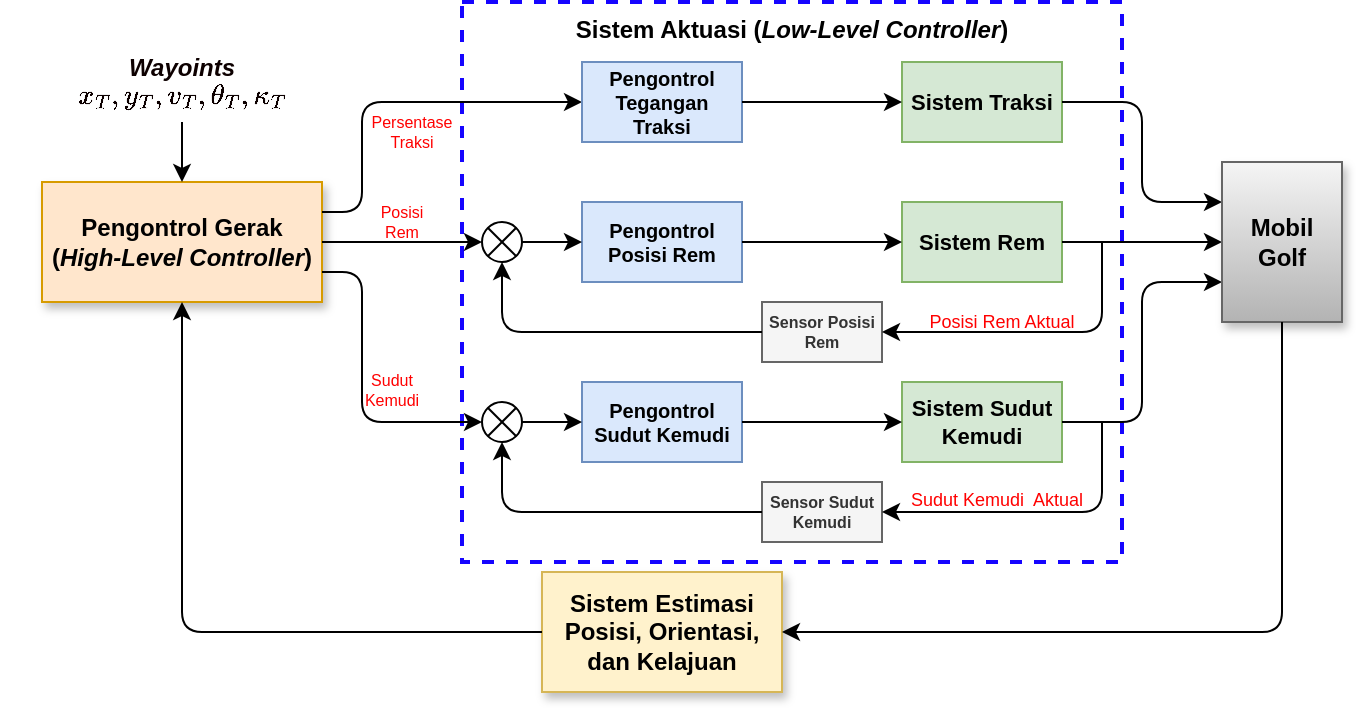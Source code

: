 <mxfile version="13.4.5" type="device"><diagram id="0xn1PUZpuiejdOax_aW0" name="Page-1"><mxGraphModel dx="406" dy="254" grid="1" gridSize="10" guides="1" tooltips="1" connect="1" arrows="1" fold="1" page="1" pageScale="1" pageWidth="850" pageHeight="1100" math="1" shadow="0"><root><mxCell id="0"/><mxCell id="1" parent="0"/><mxCell id="2QauB36OmZzk1TNvH1rn-59" value="Sistem Aktuasi (&lt;i&gt;Low-Level Controller&lt;/i&gt;)" style="rounded=0;whiteSpace=wrap;html=1;fontSize=12;fillColor=none;dashed=1;verticalAlign=top;align=center;fontStyle=1;strokeWidth=2;strokeColor=#1605FF;" parent="1" vertex="1"><mxGeometry x="260" y="20" width="330" height="280" as="geometry"/></mxCell><mxCell id="2QauB36OmZzk1TNvH1rn-1" value="Pengontrol Gerak&lt;br style=&quot;font-size: 12px&quot;&gt;(&lt;i&gt;High-Level Controller&lt;/i&gt;)" style="rounded=0;whiteSpace=wrap;html=1;fontSize=12;fontStyle=1;fillColor=#ffe6cc;strokeColor=#d79b00;shadow=1;" parent="1" vertex="1"><mxGeometry x="50" y="110" width="140" height="60" as="geometry"/></mxCell><mxCell id="2QauB36OmZzk1TNvH1rn-2" value="" style="endArrow=classic;html=1;entryX=0.5;entryY=0;entryDx=0;entryDy=0;exitX=0.5;exitY=1;exitDx=0;exitDy=0;" parent="1" source="2QauB36OmZzk1TNvH1rn-57" target="2QauB36OmZzk1TNvH1rn-1" edge="1"><mxGeometry width="50" height="50" relative="1" as="geometry"><mxPoint x="150" y="80" as="sourcePoint"/><mxPoint x="150" y="40" as="targetPoint"/></mxGeometry></mxCell><mxCell id="2QauB36OmZzk1TNvH1rn-3" value="" style="endArrow=classic;html=1;exitX=1;exitY=0.25;exitDx=0;exitDy=0;entryX=0;entryY=0.5;entryDx=0;entryDy=0;" parent="1" source="2QauB36OmZzk1TNvH1rn-1" target="2QauB36OmZzk1TNvH1rn-4" edge="1"><mxGeometry width="50" height="50" relative="1" as="geometry"><mxPoint x="300" y="140" as="sourcePoint"/><mxPoint x="350" y="40" as="targetPoint"/><Array as="points"><mxPoint x="210" y="125"/><mxPoint x="210" y="70"/></Array></mxGeometry></mxCell><mxCell id="2QauB36OmZzk1TNvH1rn-4" value="Pengontrol Tegangan Traksi" style="rounded=0;whiteSpace=wrap;html=1;fontSize=10;aspect=fixed;fontStyle=1;fillColor=#dae8fc;strokeColor=#6c8ebf;" parent="1" vertex="1"><mxGeometry x="320" y="50" width="80" height="40" as="geometry"/></mxCell><mxCell id="2QauB36OmZzk1TNvH1rn-5" value="Pengontrol Posisi Rem" style="rounded=0;whiteSpace=wrap;html=1;fontSize=10;aspect=fixed;fontStyle=1;fillColor=#dae8fc;strokeColor=#6c8ebf;" parent="1" vertex="1"><mxGeometry x="320" y="120" width="80" height="40" as="geometry"/></mxCell><mxCell id="2QauB36OmZzk1TNvH1rn-7" value="" style="shape=sumEllipse;perimeter=ellipsePerimeter;whiteSpace=wrap;html=1;backgroundOutline=1;fontSize=10;aspect=fixed;" parent="1" vertex="1"><mxGeometry x="270" y="130" width="20" height="20" as="geometry"/></mxCell><mxCell id="2QauB36OmZzk1TNvH1rn-10" value="" style="endArrow=classic;html=1;fontSize=10;exitX=1;exitY=0.5;exitDx=0;exitDy=0;entryX=0;entryY=0.5;entryDx=0;entryDy=0;" parent="1" source="2QauB36OmZzk1TNvH1rn-1" target="2QauB36OmZzk1TNvH1rn-7" edge="1"><mxGeometry width="50" height="50" relative="1" as="geometry"><mxPoint x="160" y="300" as="sourcePoint"/><mxPoint x="210" y="250" as="targetPoint"/></mxGeometry></mxCell><mxCell id="2QauB36OmZzk1TNvH1rn-11" value="" style="endArrow=classic;html=1;fontSize=10;exitX=1;exitY=0.5;exitDx=0;exitDy=0;entryX=0;entryY=0.5;entryDx=0;entryDy=0;" parent="1" source="2QauB36OmZzk1TNvH1rn-7" target="2QauB36OmZzk1TNvH1rn-5" edge="1"><mxGeometry width="50" height="50" relative="1" as="geometry"><mxPoint x="340" y="260" as="sourcePoint"/><mxPoint x="390" y="210" as="targetPoint"/></mxGeometry></mxCell><mxCell id="2QauB36OmZzk1TNvH1rn-14" value="Sistem Rem" style="rounded=0;whiteSpace=wrap;html=1;fontSize=11;aspect=fixed;fontStyle=1;fillColor=#d5e8d4;strokeColor=#82b366;" parent="1" vertex="1"><mxGeometry x="480" y="120" width="80" height="40" as="geometry"/></mxCell><mxCell id="2QauB36OmZzk1TNvH1rn-15" value="" style="endArrow=classic;html=1;fontSize=10;entryX=0;entryY=0.5;entryDx=0;entryDy=0;exitX=1;exitY=0.5;exitDx=0;exitDy=0;" parent="1" source="2QauB36OmZzk1TNvH1rn-5" target="2QauB36OmZzk1TNvH1rn-14" edge="1"><mxGeometry width="50" height="50" relative="1" as="geometry"><mxPoint x="420" y="300" as="sourcePoint"/><mxPoint x="470" y="250" as="targetPoint"/></mxGeometry></mxCell><mxCell id="2QauB36OmZzk1TNvH1rn-19" value="Sistem Traksi" style="rounded=0;whiteSpace=wrap;html=1;fontSize=11;aspect=fixed;fontStyle=1;fillColor=#d5e8d4;strokeColor=#82b366;" parent="1" vertex="1"><mxGeometry x="480" y="50" width="80" height="40" as="geometry"/></mxCell><mxCell id="2QauB36OmZzk1TNvH1rn-21" value="Pengontrol Sudut Kemudi" style="rounded=0;whiteSpace=wrap;html=1;fontSize=10;aspect=fixed;fontStyle=1;fillColor=#dae8fc;strokeColor=#6c8ebf;" parent="1" vertex="1"><mxGeometry x="320" y="210" width="80" height="40" as="geometry"/></mxCell><mxCell id="2QauB36OmZzk1TNvH1rn-22" value="Sistem Sudut Kemudi" style="rounded=0;whiteSpace=wrap;html=1;fontSize=11;aspect=fixed;fontStyle=1;fillColor=#d5e8d4;strokeColor=#82b366;" parent="1" vertex="1"><mxGeometry x="480" y="210" width="80" height="40" as="geometry"/></mxCell><mxCell id="2QauB36OmZzk1TNvH1rn-24" value="Sensor Posisi Rem" style="rounded=0;whiteSpace=wrap;html=1;fontSize=8;aspect=fixed;fontStyle=1;fillColor=#f5f5f5;strokeColor=#666666;fontColor=#333333;" parent="1" vertex="1"><mxGeometry x="410" y="170" width="60" height="30" as="geometry"/></mxCell><mxCell id="2QauB36OmZzk1TNvH1rn-25" value="" style="endArrow=classic;html=1;fontSize=12;exitX=1;exitY=0.5;exitDx=0;exitDy=0;entryX=0;entryY=0.5;entryDx=0;entryDy=0;" parent="1" source="2QauB36OmZzk1TNvH1rn-4" target="2QauB36OmZzk1TNvH1rn-19" edge="1"><mxGeometry width="50" height="50" relative="1" as="geometry"><mxPoint x="450" y="140" as="sourcePoint"/><mxPoint x="500" y="90" as="targetPoint"/></mxGeometry></mxCell><mxCell id="2QauB36OmZzk1TNvH1rn-26" value="" style="shape=sumEllipse;perimeter=ellipsePerimeter;whiteSpace=wrap;html=1;backgroundOutline=1;fontSize=10;aspect=fixed;" parent="1" vertex="1"><mxGeometry x="270" y="220" width="20" height="20" as="geometry"/></mxCell><mxCell id="2QauB36OmZzk1TNvH1rn-29" value="" style="endArrow=classic;html=1;fontSize=12;entryX=0.5;entryY=1;entryDx=0;entryDy=0;exitX=0;exitY=0.5;exitDx=0;exitDy=0;" parent="1" source="2QauB36OmZzk1TNvH1rn-24" target="2QauB36OmZzk1TNvH1rn-7" edge="1"><mxGeometry width="50" height="50" relative="1" as="geometry"><mxPoint x="300" y="240" as="sourcePoint"/><mxPoint x="350" y="190" as="targetPoint"/><Array as="points"><mxPoint x="280" y="185"/></Array></mxGeometry></mxCell><mxCell id="2QauB36OmZzk1TNvH1rn-30" value="" style="endArrow=classic;html=1;fontSize=12;exitX=1;exitY=0.5;exitDx=0;exitDy=0;" parent="1" source="2QauB36OmZzk1TNvH1rn-14" target="2QauB36OmZzk1TNvH1rn-44" edge="1"><mxGeometry width="50" height="50" relative="1" as="geometry"><mxPoint x="620" y="200" as="sourcePoint"/><mxPoint x="620" y="140" as="targetPoint"/></mxGeometry></mxCell><mxCell id="2QauB36OmZzk1TNvH1rn-31" value="" style="endArrow=classic;html=1;fontSize=12;entryX=1;entryY=0.5;entryDx=0;entryDy=0;" parent="1" target="2QauB36OmZzk1TNvH1rn-24" edge="1"><mxGeometry width="50" height="50" relative="1" as="geometry"><mxPoint x="580" y="140" as="sourcePoint"/><mxPoint x="690" y="190" as="targetPoint"/><Array as="points"><mxPoint x="580" y="185"/></Array></mxGeometry></mxCell><mxCell id="2QauB36OmZzk1TNvH1rn-35" value="Sensor Sudut Kemudi" style="rounded=0;whiteSpace=wrap;html=1;fontSize=8;aspect=fixed;fontStyle=1;fillColor=#f5f5f5;strokeColor=#666666;fontColor=#333333;" parent="1" vertex="1"><mxGeometry x="410" y="260" width="60" height="30" as="geometry"/></mxCell><mxCell id="2QauB36OmZzk1TNvH1rn-37" value="" style="endArrow=classic;html=1;fontSize=9;entryX=0.5;entryY=1;entryDx=0;entryDy=0;exitX=0;exitY=0.5;exitDx=0;exitDy=0;" parent="1" source="2QauB36OmZzk1TNvH1rn-35" target="2QauB36OmZzk1TNvH1rn-26" edge="1"><mxGeometry width="50" height="50" relative="1" as="geometry"><mxPoint x="310" y="320" as="sourcePoint"/><mxPoint x="360" y="270" as="targetPoint"/><Array as="points"><mxPoint x="280" y="275"/></Array></mxGeometry></mxCell><mxCell id="2QauB36OmZzk1TNvH1rn-38" value="" style="endArrow=classic;html=1;fontSize=9;entryX=0;entryY=0.5;entryDx=0;entryDy=0;exitX=1;exitY=0.5;exitDx=0;exitDy=0;" parent="1" source="2QauB36OmZzk1TNvH1rn-26" target="2QauB36OmZzk1TNvH1rn-21" edge="1"><mxGeometry width="50" height="50" relative="1" as="geometry"><mxPoint x="190" y="220" as="sourcePoint"/><mxPoint x="240" y="170" as="targetPoint"/></mxGeometry></mxCell><mxCell id="2QauB36OmZzk1TNvH1rn-39" value="" style="endArrow=classic;html=1;fontSize=9;entryX=0;entryY=0.5;entryDx=0;entryDy=0;exitX=1;exitY=0.5;exitDx=0;exitDy=0;" parent="1" source="2QauB36OmZzk1TNvH1rn-21" target="2QauB36OmZzk1TNvH1rn-22" edge="1"><mxGeometry width="50" height="50" relative="1" as="geometry"><mxPoint x="540" y="350" as="sourcePoint"/><mxPoint x="590" y="300" as="targetPoint"/></mxGeometry></mxCell><mxCell id="2QauB36OmZzk1TNvH1rn-40" value="" style="endArrow=classic;html=1;fontSize=9;entryX=1;entryY=0.5;entryDx=0;entryDy=0;" parent="1" target="2QauB36OmZzk1TNvH1rn-35" edge="1"><mxGeometry width="50" height="50" relative="1" as="geometry"><mxPoint x="580" y="230" as="sourcePoint"/><mxPoint x="630" y="250" as="targetPoint"/><Array as="points"><mxPoint x="580" y="275"/></Array></mxGeometry></mxCell><mxCell id="2QauB36OmZzk1TNvH1rn-41" value="" style="endArrow=classic;html=1;fontSize=9;exitX=1;exitY=0.5;exitDx=0;exitDy=0;entryX=0;entryY=0.75;entryDx=0;entryDy=0;" parent="1" source="2QauB36OmZzk1TNvH1rn-22" target="2QauB36OmZzk1TNvH1rn-44" edge="1"><mxGeometry width="50" height="50" relative="1" as="geometry"><mxPoint x="640" y="240" as="sourcePoint"/><mxPoint x="650" y="230" as="targetPoint"/><Array as="points"><mxPoint x="600" y="230"/><mxPoint x="600" y="160"/></Array></mxGeometry></mxCell><mxCell id="2QauB36OmZzk1TNvH1rn-42" value="" style="endArrow=classic;html=1;fontSize=9;entryX=0;entryY=0.5;entryDx=0;entryDy=0;exitX=1;exitY=0.75;exitDx=0;exitDy=0;" parent="1" source="2QauB36OmZzk1TNvH1rn-1" target="2QauB36OmZzk1TNvH1rn-26" edge="1"><mxGeometry width="50" height="50" relative="1" as="geometry"><mxPoint x="180" y="330" as="sourcePoint"/><mxPoint x="230" y="280" as="targetPoint"/><Array as="points"><mxPoint x="210" y="155"/><mxPoint x="210" y="230"/></Array></mxGeometry></mxCell><mxCell id="2QauB36OmZzk1TNvH1rn-43" value="" style="endArrow=classic;html=1;fontSize=9;exitX=1;exitY=0.5;exitDx=0;exitDy=0;entryX=0;entryY=0.25;entryDx=0;entryDy=0;" parent="1" source="2QauB36OmZzk1TNvH1rn-19" target="2QauB36OmZzk1TNvH1rn-44" edge="1"><mxGeometry width="50" height="50" relative="1" as="geometry"><mxPoint x="640" y="100" as="sourcePoint"/><mxPoint x="620" y="70" as="targetPoint"/><Array as="points"><mxPoint x="600" y="70"/><mxPoint x="600" y="120"/></Array></mxGeometry></mxCell><mxCell id="2QauB36OmZzk1TNvH1rn-44" value="Mobil Golf" style="rounded=0;whiteSpace=wrap;html=1;fontSize=12;aspect=fixed;fontStyle=1;shadow=1;gradientColor=#b3b3b3;fillColor=#f5f5f5;strokeColor=#666666;" parent="1" vertex="1"><mxGeometry x="640" y="100" width="60" height="80" as="geometry"/></mxCell><mxCell id="2QauB36OmZzk1TNvH1rn-45" value="Sudut Kemudi" style="text;html=1;strokeColor=none;fillColor=none;align=center;verticalAlign=middle;whiteSpace=wrap;rounded=0;fontSize=8;fontColor=#FF0000;" parent="1" vertex="1"><mxGeometry x="200" y="200" width="50" height="28" as="geometry"/></mxCell><mxCell id="2QauB36OmZzk1TNvH1rn-46" value="Persentase Traksi" style="text;html=1;strokeColor=none;fillColor=none;align=center;verticalAlign=middle;whiteSpace=wrap;rounded=0;fontSize=8;fontColor=#FF0000;" parent="1" vertex="1"><mxGeometry x="215" y="70" width="40" height="30" as="geometry"/></mxCell><mxCell id="2QauB36OmZzk1TNvH1rn-48" value="Posisi Rem" style="text;html=1;strokeColor=none;fillColor=none;align=center;verticalAlign=middle;whiteSpace=wrap;rounded=0;fontSize=8;fontColor=#FF0000;" parent="1" vertex="1"><mxGeometry x="210" y="115" width="40" height="30" as="geometry"/></mxCell><mxCell id="2QauB36OmZzk1TNvH1rn-49" value="Sistem Estimasi Posisi, Orientasi, dan Kelajuan" style="rounded=0;whiteSpace=wrap;html=1;fontSize=12;fontStyle=1;fillColor=#fff2cc;strokeColor=#d6b656;shadow=1;" parent="1" vertex="1"><mxGeometry x="300" y="305" width="120" height="60" as="geometry"/></mxCell><mxCell id="2QauB36OmZzk1TNvH1rn-50" value="" style="endArrow=classic;html=1;fontSize=8;fontColor=#FF0000;entryX=0.5;entryY=1;entryDx=0;entryDy=0;exitX=0;exitY=0.5;exitDx=0;exitDy=0;" parent="1" source="2QauB36OmZzk1TNvH1rn-49" target="2QauB36OmZzk1TNvH1rn-1" edge="1"><mxGeometry width="50" height="50" relative="1" as="geometry"><mxPoint x="180" y="330" as="sourcePoint"/><mxPoint x="230" y="280" as="targetPoint"/><Array as="points"><mxPoint x="120" y="335"/></Array></mxGeometry></mxCell><mxCell id="2QauB36OmZzk1TNvH1rn-51" value="" style="endArrow=classic;html=1;fontSize=8;fontColor=#FF0000;entryX=1;entryY=0.5;entryDx=0;entryDy=0;exitX=0.5;exitY=1;exitDx=0;exitDy=0;" parent="1" source="2QauB36OmZzk1TNvH1rn-44" target="2QauB36OmZzk1TNvH1rn-49" edge="1"><mxGeometry width="50" height="50" relative="1" as="geometry"><mxPoint x="600" y="360" as="sourcePoint"/><mxPoint x="650" y="310" as="targetPoint"/><Array as="points"><mxPoint x="670" y="335"/></Array></mxGeometry></mxCell><mxCell id="2QauB36OmZzk1TNvH1rn-52" value="Posisi Rem Aktual" style="text;html=1;strokeColor=none;fillColor=none;align=center;verticalAlign=middle;whiteSpace=wrap;rounded=0;fontSize=9;fontColor=#FF0000;" parent="1" vertex="1"><mxGeometry x="490" y="167.5" width="80" height="25" as="geometry"/></mxCell><mxCell id="2QauB36OmZzk1TNvH1rn-54" value="Sudut Kemudi&amp;nbsp; Aktual" style="text;html=1;strokeColor=none;fillColor=none;align=center;verticalAlign=middle;whiteSpace=wrap;rounded=0;fontSize=9;fontColor=#FF0000;" parent="1" vertex="1"><mxGeometry x="480" y="257" width="95" height="23" as="geometry"/></mxCell><mxCell id="2QauB36OmZzk1TNvH1rn-57" value="&lt;i&gt;Wayoints&lt;br&gt;\(x_T,y_T,v_T,\theta_T,\kappa_T\)&lt;br&gt;&lt;/i&gt;" style="text;html=1;strokeColor=none;fillColor=none;align=center;verticalAlign=middle;whiteSpace=wrap;rounded=0;fontSize=12;fontColor=#0D0000;fontStyle=1" parent="1" vertex="1"><mxGeometry x="70" y="40" width="100" height="40" as="geometry"/></mxCell></root></mxGraphModel></diagram></mxfile>